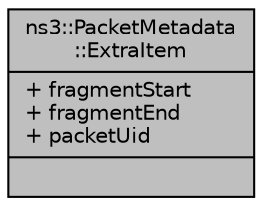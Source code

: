 digraph "ns3::PacketMetadata::ExtraItem"
{
  edge [fontname="Helvetica",fontsize="10",labelfontname="Helvetica",labelfontsize="10"];
  node [fontname="Helvetica",fontsize="10",shape=record];
  Node1 [label="{ns3::PacketMetadata\l::ExtraItem\n|+ fragmentStart\l+ fragmentEnd\l+ packetUid\l|}",height=0.2,width=0.4,color="black", fillcolor="grey75", style="filled", fontcolor="black"];
}
